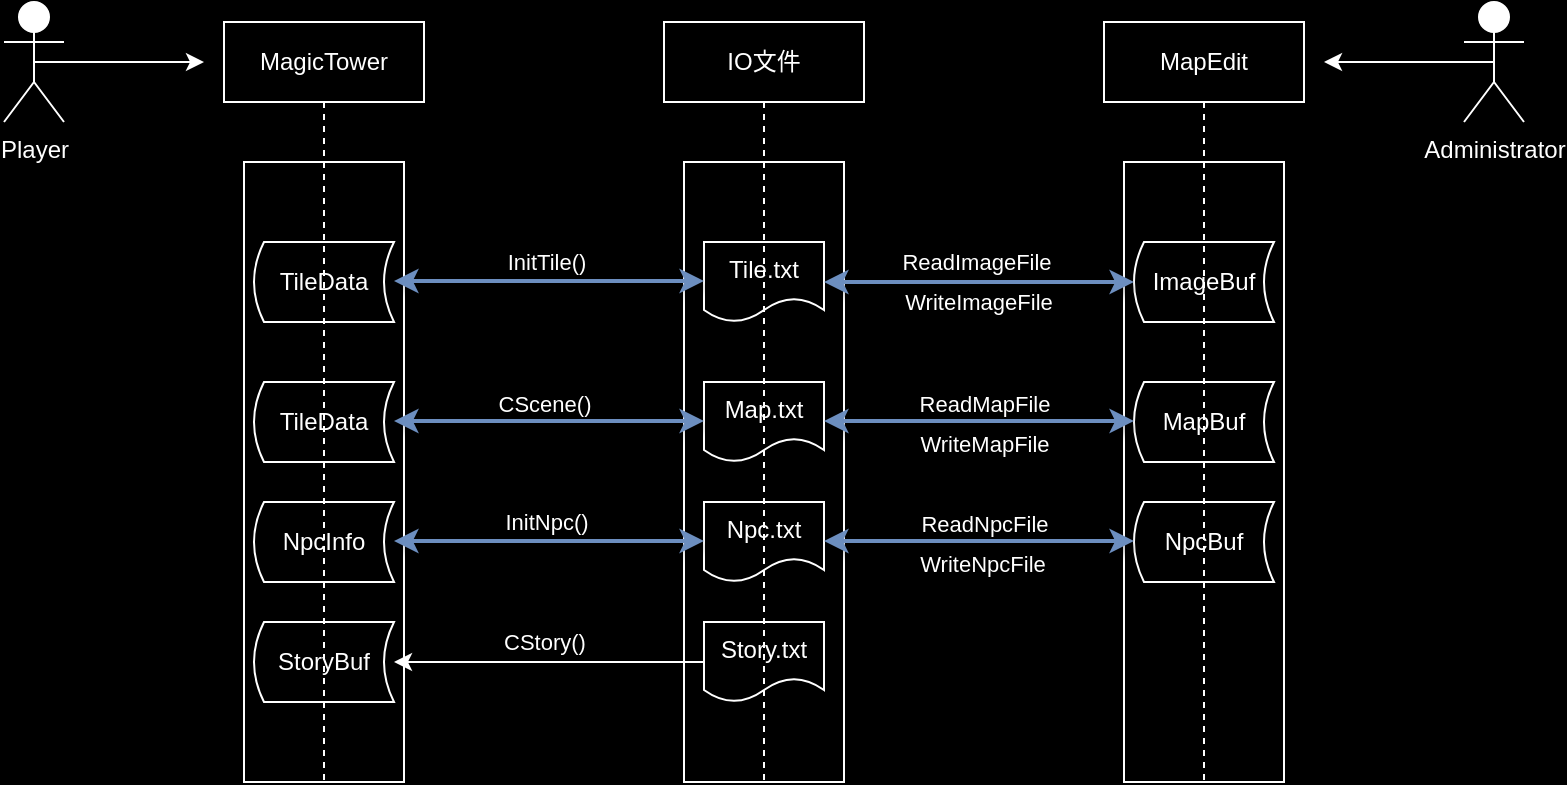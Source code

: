 <mxfile version="24.7.16">
  <diagram name="Page-1" id="2YBvvXClWsGukQMizWep">
    <mxGraphModel dx="1221" dy="773" grid="0" gridSize="10" guides="1" tooltips="1" connect="1" arrows="1" fold="1" page="1" pageScale="1" pageWidth="850" pageHeight="1100" background="#000000" math="0" shadow="0">
      <root>
        <mxCell id="0" />
        <mxCell id="1" parent="0" />
        <mxCell id="aM9ryv3xv72pqoxQDRHE-1" value="MagicTower" style="shape=umlLifeline;perimeter=lifelinePerimeter;whiteSpace=wrap;html=1;container=0;dropTarget=0;collapsible=0;recursiveResize=0;outlineConnect=0;portConstraint=eastwest;newEdgeStyle={&quot;edgeStyle&quot;:&quot;elbowEdgeStyle&quot;,&quot;elbow&quot;:&quot;vertical&quot;,&quot;curved&quot;:0,&quot;rounded&quot;:0};fillColor=none;strokeColor=#FFFFFF;fontColor=#FFFFFF;" parent="1" vertex="1">
          <mxGeometry x="155" y="191" width="100" height="380" as="geometry" />
        </mxCell>
        <mxCell id="aM9ryv3xv72pqoxQDRHE-2" value="" style="html=1;points=[];perimeter=orthogonalPerimeter;outlineConnect=0;targetShapes=umlLifeline;portConstraint=eastwest;newEdgeStyle={&quot;edgeStyle&quot;:&quot;elbowEdgeStyle&quot;,&quot;elbow&quot;:&quot;vertical&quot;,&quot;curved&quot;:0,&quot;rounded&quot;:0};fillColor=none;strokeColor=#FFFFFF;fontColor=#FFFFFF;" parent="aM9ryv3xv72pqoxQDRHE-1" vertex="1">
          <mxGeometry x="10" y="70" width="80" height="310" as="geometry" />
        </mxCell>
        <mxCell id="aM9ryv3xv72pqoxQDRHE-5" value="&lt;font color=&quot;#ffffff&quot;&gt;IO文件&lt;/font&gt;" style="shape=umlLifeline;perimeter=lifelinePerimeter;whiteSpace=wrap;html=1;container=0;dropTarget=0;collapsible=0;recursiveResize=0;outlineConnect=0;portConstraint=eastwest;newEdgeStyle={&quot;edgeStyle&quot;:&quot;elbowEdgeStyle&quot;,&quot;elbow&quot;:&quot;vertical&quot;,&quot;curved&quot;:0,&quot;rounded&quot;:0};size=40;fillColor=none;strokeColor=#FFFFFF;" parent="1" vertex="1">
          <mxGeometry x="375" y="191" width="100" height="380" as="geometry" />
        </mxCell>
        <mxCell id="aM9ryv3xv72pqoxQDRHE-6" value="" style="html=1;points=[];perimeter=orthogonalPerimeter;outlineConnect=0;targetShapes=umlLifeline;portConstraint=eastwest;newEdgeStyle={&quot;edgeStyle&quot;:&quot;elbowEdgeStyle&quot;,&quot;elbow&quot;:&quot;vertical&quot;,&quot;curved&quot;:0,&quot;rounded&quot;:0};fillColor=none;strokeColor=#FFFFFF;" parent="aM9ryv3xv72pqoxQDRHE-5" vertex="1">
          <mxGeometry x="10" y="70" width="80" height="310" as="geometry" />
        </mxCell>
        <mxCell id="oIEJb8kJumjg72kITtkw-1" value="MapEdit" style="shape=umlLifeline;perimeter=lifelinePerimeter;whiteSpace=wrap;html=1;container=0;dropTarget=0;collapsible=0;recursiveResize=0;outlineConnect=0;portConstraint=eastwest;newEdgeStyle={&quot;edgeStyle&quot;:&quot;elbowEdgeStyle&quot;,&quot;elbow&quot;:&quot;vertical&quot;,&quot;curved&quot;:0,&quot;rounded&quot;:0};fillColor=none;strokeColor=#FFFFFF;fontColor=#FFFFFF;" vertex="1" parent="1">
          <mxGeometry x="595" y="191" width="100" height="380" as="geometry" />
        </mxCell>
        <mxCell id="oIEJb8kJumjg72kITtkw-2" value="" style="html=1;points=[];perimeter=orthogonalPerimeter;outlineConnect=0;targetShapes=umlLifeline;portConstraint=eastwest;newEdgeStyle={&quot;edgeStyle&quot;:&quot;elbowEdgeStyle&quot;,&quot;elbow&quot;:&quot;vertical&quot;,&quot;curved&quot;:0,&quot;rounded&quot;:0};fillColor=none;strokeColor=#FFFFFF;fontColor=#FFFFFF;" vertex="1" parent="oIEJb8kJumjg72kITtkw-1">
          <mxGeometry x="10" y="70" width="80" height="310" as="geometry" />
        </mxCell>
        <mxCell id="oIEJb8kJumjg72kITtkw-4" value="Tile.txt" style="shape=document;whiteSpace=wrap;html=1;boundedLbl=1;fillColor=none;strokeColor=#FFFFFF;fontColor=#FFFFFF;" vertex="1" parent="1">
          <mxGeometry x="395" y="301" width="60" height="40" as="geometry" />
        </mxCell>
        <mxCell id="oIEJb8kJumjg72kITtkw-5" value="Map.txt" style="shape=document;whiteSpace=wrap;html=1;boundedLbl=1;fillColor=none;strokeColor=#FFFFFF;fontColor=#FFFFFF;" vertex="1" parent="1">
          <mxGeometry x="395" y="371" width="60" height="40" as="geometry" />
        </mxCell>
        <mxCell id="oIEJb8kJumjg72kITtkw-6" value="Npc.txt" style="shape=document;whiteSpace=wrap;html=1;boundedLbl=1;fillColor=none;strokeColor=#FFFFFF;fontColor=#FFFFFF;" vertex="1" parent="1">
          <mxGeometry x="395" y="431" width="60" height="40" as="geometry" />
        </mxCell>
        <mxCell id="oIEJb8kJumjg72kITtkw-33" style="edgeStyle=orthogonalEdgeStyle;rounded=0;orthogonalLoop=1;jettySize=auto;html=1;exitX=0;exitY=0.5;exitDx=0;exitDy=0;fontColor=#FFFFFF;strokeColor=#FFFFFF;" edge="1" parent="1" source="oIEJb8kJumjg72kITtkw-7" target="oIEJb8kJumjg72kITtkw-30">
          <mxGeometry relative="1" as="geometry" />
        </mxCell>
        <mxCell id="oIEJb8kJumjg72kITtkw-34" value="CStory()" style="edgeLabel;html=1;align=center;verticalAlign=middle;resizable=0;points=[];fontColor=#FFFFFF;labelBackgroundColor=none;" vertex="1" connectable="0" parent="oIEJb8kJumjg72kITtkw-33">
          <mxGeometry x="0.032" relative="1" as="geometry">
            <mxPoint y="-10" as="offset" />
          </mxGeometry>
        </mxCell>
        <mxCell id="oIEJb8kJumjg72kITtkw-7" value="Story.txt" style="shape=document;whiteSpace=wrap;html=1;boundedLbl=1;fillColor=none;strokeColor=#FFFFFF;fontColor=#FFFFFF;" vertex="1" parent="1">
          <mxGeometry x="395" y="491" width="60" height="40" as="geometry" />
        </mxCell>
        <mxCell id="oIEJb8kJumjg72kITtkw-8" value="ImageBuf" style="shape=dataStorage;whiteSpace=wrap;html=1;fixedSize=1;size=5;fillColor=none;strokeColor=#FFFFFF;fontColor=#FFFFFF;" vertex="1" parent="1">
          <mxGeometry x="610" y="301" width="70" height="40" as="geometry" />
        </mxCell>
        <mxCell id="oIEJb8kJumjg72kITtkw-9" value="NpcBuf" style="shape=dataStorage;whiteSpace=wrap;html=1;fixedSize=1;size=5;fillColor=none;strokeColor=#FFFFFF;fontColor=#FFFFFF;" vertex="1" parent="1">
          <mxGeometry x="610" y="431" width="70" height="40" as="geometry" />
        </mxCell>
        <mxCell id="oIEJb8kJumjg72kITtkw-10" value="MapBuf" style="shape=dataStorage;whiteSpace=wrap;html=1;fixedSize=1;size=5;fillColor=none;strokeColor=#FFFFFF;fontColor=#FFFFFF;" vertex="1" parent="1">
          <mxGeometry x="610" y="371" width="70" height="40" as="geometry" />
        </mxCell>
        <mxCell id="oIEJb8kJumjg72kITtkw-14" value="" style="endArrow=classic;startArrow=classic;html=1;rounded=0;entryX=0;entryY=0.5;entryDx=0;entryDy=0;fillColor=#dae8fc;strokeColor=#6c8ebf;shadow=1;strokeWidth=2;labelBackgroundColor=none;fontColor=#FFFFFF;" edge="1" parent="1" source="oIEJb8kJumjg72kITtkw-4" target="oIEJb8kJumjg72kITtkw-8">
          <mxGeometry width="50" height="50" relative="1" as="geometry">
            <mxPoint x="515" y="341" as="sourcePoint" />
            <mxPoint x="565" y="291" as="targetPoint" />
          </mxGeometry>
        </mxCell>
        <mxCell id="oIEJb8kJumjg72kITtkw-21" value="ReadImageFile" style="edgeLabel;html=1;align=center;verticalAlign=middle;resizable=0;points=[];fontColor=#FFFFFF;labelBackgroundColor=none;" vertex="1" connectable="0" parent="oIEJb8kJumjg72kITtkw-14">
          <mxGeometry x="-0.019" relative="1" as="geometry">
            <mxPoint y="-10" as="offset" />
          </mxGeometry>
        </mxCell>
        <mxCell id="oIEJb8kJumjg72kITtkw-22" value="WriteImageFile" style="edgeLabel;html=1;align=center;verticalAlign=middle;resizable=0;points=[];fontColor=#FFFFFF;labelBackgroundColor=none;" vertex="1" connectable="0" parent="oIEJb8kJumjg72kITtkw-14">
          <mxGeometry x="-0.006" relative="1" as="geometry">
            <mxPoint y="10" as="offset" />
          </mxGeometry>
        </mxCell>
        <mxCell id="oIEJb8kJumjg72kITtkw-19" value="" style="endArrow=classic;startArrow=classic;html=1;rounded=0;entryX=0;entryY=0.5;entryDx=0;entryDy=0;fillColor=#dae8fc;strokeColor=#6c8ebf;shadow=1;strokeWidth=2;fontColor=#FFFFFF;" edge="1" parent="1">
          <mxGeometry width="50" height="50" relative="1" as="geometry">
            <mxPoint x="455" y="390.5" as="sourcePoint" />
            <mxPoint x="610" y="390.5" as="targetPoint" />
          </mxGeometry>
        </mxCell>
        <mxCell id="oIEJb8kJumjg72kITtkw-23" value="ReadMapFile" style="edgeLabel;html=1;align=center;verticalAlign=middle;resizable=0;points=[];fontColor=#FFFFFF;labelBackgroundColor=none;" vertex="1" connectable="0" parent="oIEJb8kJumjg72kITtkw-19">
          <mxGeometry x="0.174" y="1" relative="1" as="geometry">
            <mxPoint x="-11" y="-8" as="offset" />
          </mxGeometry>
        </mxCell>
        <mxCell id="oIEJb8kJumjg72kITtkw-24" value="WriteMapFile" style="edgeLabel;html=1;align=center;verticalAlign=middle;resizable=0;points=[];fontColor=#FFFFFF;labelBackgroundColor=none;" vertex="1" connectable="0" parent="oIEJb8kJumjg72kITtkw-19">
          <mxGeometry x="0.084" y="1" relative="1" as="geometry">
            <mxPoint x="-4" y="12" as="offset" />
          </mxGeometry>
        </mxCell>
        <mxCell id="oIEJb8kJumjg72kITtkw-20" value="" style="endArrow=classic;startArrow=classic;html=1;rounded=0;entryX=0;entryY=0.5;entryDx=0;entryDy=0;fillColor=#dae8fc;strokeColor=#6c8ebf;shadow=1;strokeWidth=2;fontColor=#FFFFFF;" edge="1" parent="1">
          <mxGeometry width="50" height="50" relative="1" as="geometry">
            <mxPoint x="455" y="450.5" as="sourcePoint" />
            <mxPoint x="610" y="450.5" as="targetPoint" />
          </mxGeometry>
        </mxCell>
        <mxCell id="oIEJb8kJumjg72kITtkw-25" value="ReadNpcFile" style="edgeLabel;html=1;align=center;verticalAlign=middle;resizable=0;points=[];fontColor=#FFFFFF;labelBackgroundColor=none;" vertex="1" connectable="0" parent="oIEJb8kJumjg72kITtkw-20">
          <mxGeometry x="0.032" y="-2" relative="1" as="geometry">
            <mxPoint y="-11" as="offset" />
          </mxGeometry>
        </mxCell>
        <mxCell id="oIEJb8kJumjg72kITtkw-26" value="WriteNpcFile" style="edgeLabel;html=1;align=center;verticalAlign=middle;resizable=0;points=[];fontColor=#FFFFFF;labelBackgroundColor=none;" vertex="1" connectable="0" parent="oIEJb8kJumjg72kITtkw-20">
          <mxGeometry x="0.019" y="-2" relative="1" as="geometry">
            <mxPoint y="9" as="offset" />
          </mxGeometry>
        </mxCell>
        <mxCell id="oIEJb8kJumjg72kITtkw-27" value="TileData" style="shape=dataStorage;whiteSpace=wrap;html=1;fixedSize=1;size=5;fillColor=none;strokeColor=#FFFFFF;fontColor=#FFFFFF;" vertex="1" parent="1">
          <mxGeometry x="170" y="301" width="70" height="40" as="geometry" />
        </mxCell>
        <mxCell id="oIEJb8kJumjg72kITtkw-28" value="TileData" style="shape=dataStorage;whiteSpace=wrap;html=1;fixedSize=1;size=5;fillColor=none;strokeColor=#FFFFFF;fontColor=#FFFFFF;" vertex="1" parent="1">
          <mxGeometry x="170" y="371" width="70" height="40" as="geometry" />
        </mxCell>
        <mxCell id="oIEJb8kJumjg72kITtkw-29" value="NpcInfo" style="shape=dataStorage;whiteSpace=wrap;html=1;fixedSize=1;size=5;fillColor=none;strokeColor=#FFFFFF;fontColor=#FFFFFF;" vertex="1" parent="1">
          <mxGeometry x="170" y="431" width="70" height="40" as="geometry" />
        </mxCell>
        <mxCell id="oIEJb8kJumjg72kITtkw-30" value="StoryBuf" style="shape=dataStorage;whiteSpace=wrap;html=1;fixedSize=1;size=5;fillColor=none;strokeColor=#FFFFFF;fontColor=#FFFFFF;" vertex="1" parent="1">
          <mxGeometry x="170" y="491" width="70" height="40" as="geometry" />
        </mxCell>
        <mxCell id="oIEJb8kJumjg72kITtkw-35" value="" style="endArrow=classic;startArrow=classic;html=1;rounded=0;entryX=0;entryY=0.5;entryDx=0;entryDy=0;fillColor=#dae8fc;strokeColor=#6c8ebf;shadow=1;strokeWidth=2;labelBackgroundColor=none;fontColor=#FFFFFF;" edge="1" parent="1">
          <mxGeometry width="50" height="50" relative="1" as="geometry">
            <mxPoint x="240" y="320.5" as="sourcePoint" />
            <mxPoint x="395" y="320.5" as="targetPoint" />
          </mxGeometry>
        </mxCell>
        <mxCell id="oIEJb8kJumjg72kITtkw-36" value="InitTile()" style="edgeLabel;html=1;align=center;verticalAlign=middle;resizable=0;points=[];fontColor=#FFFFFF;labelBackgroundColor=none;" vertex="1" connectable="0" parent="oIEJb8kJumjg72kITtkw-35">
          <mxGeometry x="-0.019" relative="1" as="geometry">
            <mxPoint y="-10" as="offset" />
          </mxGeometry>
        </mxCell>
        <mxCell id="oIEJb8kJumjg72kITtkw-38" value="" style="endArrow=classic;startArrow=classic;html=1;rounded=0;entryX=0;entryY=0.5;entryDx=0;entryDy=0;fillColor=#dae8fc;strokeColor=#6c8ebf;shadow=1;strokeWidth=2;labelBackgroundColor=none;fontColor=#FFFFFF;" edge="1" parent="1">
          <mxGeometry width="50" height="50" relative="1" as="geometry">
            <mxPoint x="240" y="390.5" as="sourcePoint" />
            <mxPoint x="395" y="390.5" as="targetPoint" />
          </mxGeometry>
        </mxCell>
        <mxCell id="oIEJb8kJumjg72kITtkw-55" value="CScene()" style="edgeLabel;html=1;align=center;verticalAlign=middle;resizable=0;points=[];fontColor=#FFFFFF;labelBackgroundColor=none;" vertex="1" connectable="0" parent="oIEJb8kJumjg72kITtkw-38">
          <mxGeometry x="0.084" y="1" relative="1" as="geometry">
            <mxPoint x="-9" y="-8" as="offset" />
          </mxGeometry>
        </mxCell>
        <mxCell id="oIEJb8kJumjg72kITtkw-41" value="" style="endArrow=classic;startArrow=classic;html=1;rounded=0;entryX=0;entryY=0.5;entryDx=0;entryDy=0;fillColor=#dae8fc;strokeColor=#6c8ebf;shadow=1;strokeWidth=2;labelBackgroundColor=none;fontColor=#FFFFFF;" edge="1" parent="1">
          <mxGeometry width="50" height="50" relative="1" as="geometry">
            <mxPoint x="240" y="450.5" as="sourcePoint" />
            <mxPoint x="395" y="450.5" as="targetPoint" />
          </mxGeometry>
        </mxCell>
        <mxCell id="oIEJb8kJumjg72kITtkw-42" value="InitNpc()" style="edgeLabel;html=1;align=center;verticalAlign=middle;resizable=0;points=[];fontColor=#FFFFFF;labelBackgroundColor=none;" vertex="1" connectable="0" parent="oIEJb8kJumjg72kITtkw-41">
          <mxGeometry x="-0.019" relative="1" as="geometry">
            <mxPoint y="-10" as="offset" />
          </mxGeometry>
        </mxCell>
        <mxCell id="oIEJb8kJumjg72kITtkw-52" style="edgeStyle=orthogonalEdgeStyle;rounded=0;orthogonalLoop=1;jettySize=auto;html=1;exitX=0.5;exitY=0.5;exitDx=0;exitDy=0;exitPerimeter=0;fontColor=#FFFFFF;strokeColor=#FFFFFF;" edge="1" parent="1" source="oIEJb8kJumjg72kITtkw-44">
          <mxGeometry relative="1" as="geometry">
            <mxPoint x="705" y="211" as="targetPoint" />
          </mxGeometry>
        </mxCell>
        <mxCell id="oIEJb8kJumjg72kITtkw-44" value="Administrator" style="shape=umlActor;verticalLabelPosition=bottom;verticalAlign=top;html=1;outlineConnect=0;fontColor=#FFFFFF;strokeColor=#FFFFFF;" vertex="1" parent="1">
          <mxGeometry x="775" y="181" width="30" height="60" as="geometry" />
        </mxCell>
        <mxCell id="oIEJb8kJumjg72kITtkw-54" style="edgeStyle=orthogonalEdgeStyle;rounded=0;orthogonalLoop=1;jettySize=auto;html=1;exitX=0.5;exitY=0.5;exitDx=0;exitDy=0;exitPerimeter=0;strokeColor=#FFFFFF;fontColor=#FFFFFF;" edge="1" parent="1" source="oIEJb8kJumjg72kITtkw-45">
          <mxGeometry relative="1" as="geometry">
            <mxPoint x="145" y="211" as="targetPoint" />
          </mxGeometry>
        </mxCell>
        <mxCell id="oIEJb8kJumjg72kITtkw-45" value="Player" style="shape=umlActor;verticalLabelPosition=bottom;verticalAlign=top;html=1;outlineConnect=0;fontColor=#FFFFFF;strokeColor=#FFFFFF;" vertex="1" parent="1">
          <mxGeometry x="45" y="181" width="30" height="60" as="geometry" />
        </mxCell>
      </root>
    </mxGraphModel>
  </diagram>
</mxfile>
